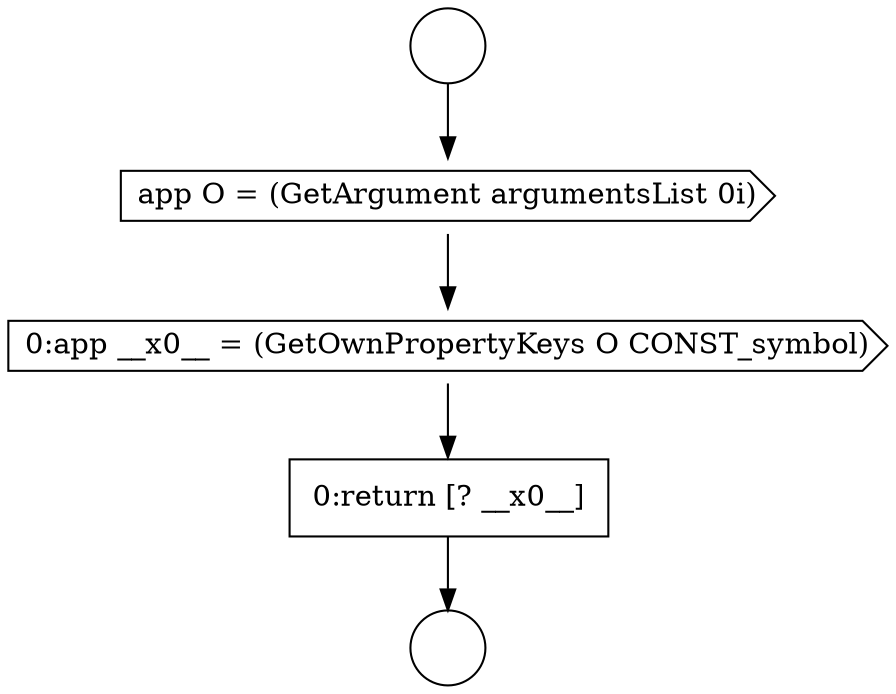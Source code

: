 digraph {
  node12055 [shape=cds, label=<<font color="black">0:app __x0__ = (GetOwnPropertyKeys O CONST_symbol)</font>> color="black" fillcolor="white" style=filled]
  node12052 [shape=circle label=" " color="black" fillcolor="white" style=filled]
  node12053 [shape=circle label=" " color="black" fillcolor="white" style=filled]
  node12056 [shape=none, margin=0, label=<<font color="black">
    <table border="0" cellborder="1" cellspacing="0" cellpadding="10">
      <tr><td align="left">0:return [? __x0__]</td></tr>
    </table>
  </font>> color="black" fillcolor="white" style=filled]
  node12054 [shape=cds, label=<<font color="black">app O = (GetArgument argumentsList 0i)</font>> color="black" fillcolor="white" style=filled]
  node12052 -> node12054 [ color="black"]
  node12054 -> node12055 [ color="black"]
  node12055 -> node12056 [ color="black"]
  node12056 -> node12053 [ color="black"]
}
